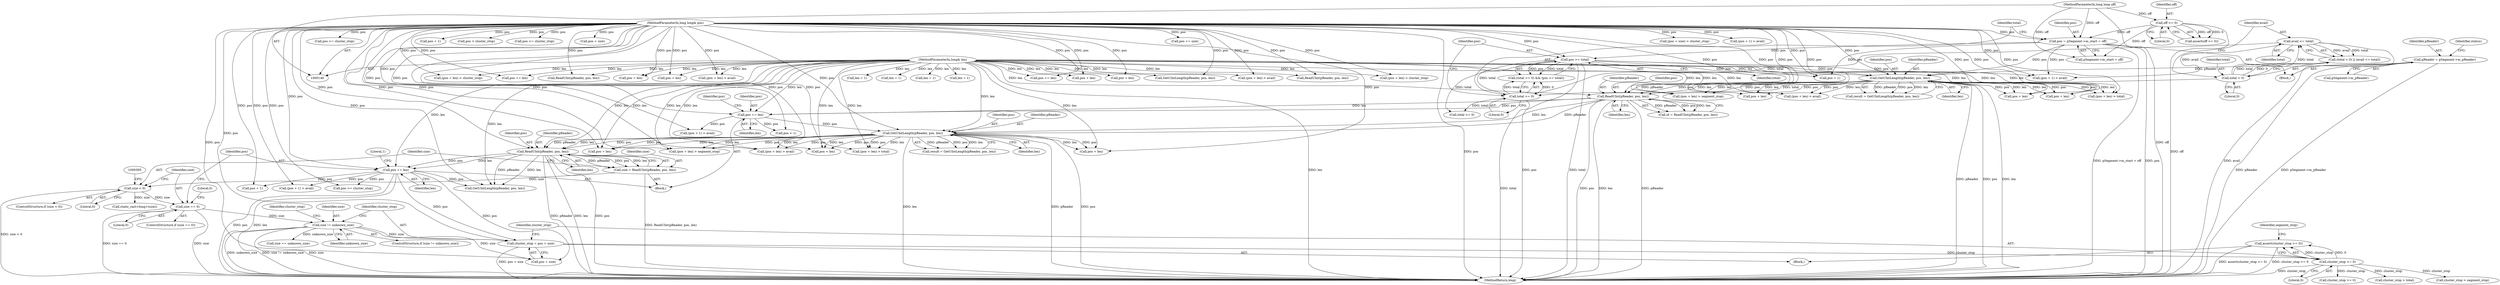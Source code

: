 digraph "0_Android_04839626ed859623901ebd3a5fd483982186b59d_146@API" {
"1000418" [label="(Call,assert(cluster_stop >= 0))"];
"1000419" [label="(Call,cluster_stop >= 0)"];
"1000413" [label="(Call,cluster_stop = pos + size)"];
"1000403" [label="(Call,pos += len)"];
"1000385" [label="(Call,ReadUInt(pReader, pos, len))"];
"1000332" [label="(Call,GetUIntLength(pReader, pos, len))"];
"1000296" [label="(Call,ReadUInt(pReader, pos, len))"];
"1000243" [label="(Call,GetUIntLength(pReader, pos, len))"];
"1000158" [label="(Call,pReader = pSegment->m_pReader)"];
"1000149" [label="(MethodParameterIn,long long& pos)"];
"1000187" [label="(Call,pos = pSegment->m_start + off)"];
"1000155" [label="(Call,off >= 0)"];
"1000148" [label="(MethodParameterIn,long long off)"];
"1000199" [label="(Call,pos >= total)"];
"1000196" [label="(Call,total >= 0)"];
"1000181" [label="(Call,total < 0)"];
"1000184" [label="(Call,avail <= total)"];
"1000150" [label="(MethodParameterIn,long& len)"];
"1000315" [label="(Call,pos += len)"];
"1000409" [label="(Call,size != unknown_size)"];
"1000398" [label="(Call,size == 0)"];
"1000390" [label="(Call,size < 0)"];
"1000383" [label="(Call,size = ReadUInt(pReader, pos, len))"];
"1000321" [label="(Identifier,pos)"];
"1000549" [label="(Call,pos + 1)"];
"1000410" [label="(Identifier,size)"];
"1000622" [label="(Call,pos > cluster_stop)"];
"1000188" [label="(Identifier,pos)"];
"1000461" [label="(Call,len = 1)"];
"1000421" [label="(Literal,0)"];
"1000183" [label="(Literal,0)"];
"1000425" [label="(Identifier,segment_stop)"];
"1000266" [label="(Call,(pos + len) > segment_stop)"];
"1000672" [label="(Call,pos <= cluster_stop)"];
"1000199" [label="(Call,pos >= total)"];
"1000186" [label="(Identifier,total)"];
"1000561" [label="(Call,GetUIntLength(pReader, pos, len))"];
"1000235" [label="(Call,len = 1)"];
"1000446" [label="(Call,cluster_stop >= 0)"];
"1000585" [label="(Call,pos + len)"];
"1000646" [label="(Call,pos + size)"];
"1000227" [label="(Block,)"];
"1000287" [label="(Call,pos + len)"];
"1000407" [label="(Literal,1)"];
"1000413" [label="(Call,cluster_stop = pos + size)"];
"1000230" [label="(Call,pos + 1)"];
"1000592" [label="(Call,(pos + len) > avail)"];
"1000391" [label="(Identifier,size)"];
"1000356" [label="(Call,pos + len)"];
"1000355" [label="(Call,(pos + len) > segment_stop)"];
"1000500" [label="(Call,(pos + len) > avail)"];
"1000368" [label="(Call,pos + len)"];
"1000390" [label="(Call,size < 0)"];
"1000375" [label="(Call,(pos + len) > avail)"];
"1000412" [label="(Block,)"];
"1000180" [label="(Call,(total < 0) || (avail <= total))"];
"1000664" [label="(Call,pos += size)"];
"1000241" [label="(Call,result = GetUIntLength(pReader, pos, len))"];
"1000534" [label="(Call,pos += len)"];
"1000415" [label="(Call,pos + size)"];
"1000151" [label="(Block,)"];
"1000388" [label="(Identifier,len)"];
"1000335" [label="(Identifier,len)"];
"1000404" [label="(Identifier,pos)"];
"1000333" [label="(Identifier,pReader)"];
"1000286" [label="(Call,(pos + len) > avail)"];
"1000200" [label="(Identifier,pos)"];
"1000419" [label="(Call,cluster_stop >= 0)"];
"1000320" [label="(Call,pos + 1)"];
"1000246" [label="(Identifier,len)"];
"1000316" [label="(Identifier,pos)"];
"1000384" [label="(Identifier,size)"];
"1000493" [label="(Call,pos + len)"];
"1000387" [label="(Identifier,pos)"];
"1000181" [label="(Call,total < 0)"];
"1000397" [label="(ControlStructure,if (size == 0))"];
"1000185" [label="(Identifier,avail)"];
"1000294" [label="(Call,id = ReadUInt(pReader, pos, len))"];
"1000267" [label="(Call,pos + len)"];
"1000554" [label="(Call,len = 1)"];
"1000455" [label="(Call,(pos + 1) > avail)"];
"1000394" [label="(Call,static_cast<long>(size))"];
"1000645" [label="(Call,(pos + size) > cluster_stop)"];
"1000243" [label="(Call,GetUIntLength(pReader, pos, len))"];
"1000437" [label="(Call,cluster_stop > total)"];
"1000548" [label="(Call,(pos + 1) > avail)"];
"1000317" [label="(Identifier,len)"];
"1000149" [label="(MethodParameterIn,long long& pos)"];
"1000399" [label="(Identifier,size)"];
"1000244" [label="(Identifier,pReader)"];
"1000402" [label="(Literal,0)"];
"1000411" [label="(Identifier,unknown_size)"];
"1000398" [label="(Call,size == 0)"];
"1000614" [label="(Call,pos += len)"];
"1000510" [label="(Call,ReadUInt(pReader, pos, len))"];
"1000584" [label="(Call,(pos + len) > cluster_stop)"];
"1000400" [label="(Literal,0)"];
"1000158" [label="(Call,pReader = pSegment->m_pReader)"];
"1000449" [label="(Call,pos >= cluster_stop)"];
"1000492" [label="(Call,(pos + len) > cluster_stop)"];
"1000389" [label="(ControlStructure,if (size < 0))"];
"1000298" [label="(Identifier,pos)"];
"1000447" [label="(Identifier,cluster_stop)"];
"1000330" [label="(Call,result = GetUIntLength(pReader, pos, len))"];
"1000408" [label="(ControlStructure,if (size != unknown_size))"];
"1000299" [label="(Identifier,len)"];
"1000635" [label="(Call,size == unknown_size)"];
"1000278" [label="(Call,(pos + len) > total)"];
"1000469" [label="(Call,GetUIntLength(pReader, pos, len))"];
"1000602" [label="(Call,ReadUInt(pReader, pos, len))"];
"1000150" [label="(MethodParameterIn,long& len)"];
"1000319" [label="(Call,(pos + 1) > avail)"];
"1000167" [label="(Identifier,status)"];
"1000296" [label="(Call,ReadUInt(pReader, pos, len))"];
"1000201" [label="(Identifier,total)"];
"1000245" [label="(Identifier,pos)"];
"1000197" [label="(Identifier,total)"];
"1000383" [label="(Call,size = ReadUInt(pReader, pos, len))"];
"1000157" [label="(Literal,0)"];
"1000414" [label="(Identifier,cluster_stop)"];
"1000334" [label="(Identifier,pos)"];
"1000155" [label="(Call,off >= 0)"];
"1000501" [label="(Call,pos + len)"];
"1000385" [label="(Call,ReadUInt(pReader, pos, len))"];
"1000187" [label="(Call,pos = pSegment->m_start + off)"];
"1000148" [label="(MethodParameterIn,long long off)"];
"1000159" [label="(Identifier,pReader)"];
"1000367" [label="(Call,(pos + len) > total)"];
"1000427" [label="(Call,cluster_stop > segment_stop)"];
"1000184" [label="(Call,avail <= total)"];
"1000403" [label="(Call,pos += len)"];
"1000420" [label="(Identifier,cluster_stop)"];
"1000456" [label="(Call,pos + 1)"];
"1000315" [label="(Call,pos += len)"];
"1000229" [label="(Call,(pos + 1) > avail)"];
"1000675" [label="(MethodReturn,long)"];
"1000196" [label="(Call,total >= 0)"];
"1000418" [label="(Call,assert(cluster_stop >= 0))"];
"1000189" [label="(Call,pSegment->m_start + off)"];
"1000409" [label="(Call,size != unknown_size)"];
"1000195" [label="(Call,(total >= 0) && (pos >= total))"];
"1000405" [label="(Identifier,len)"];
"1000275" [label="(Call,total >= 0)"];
"1000386" [label="(Identifier,pReader)"];
"1000182" [label="(Identifier,total)"];
"1000325" [label="(Call,len = 1)"];
"1000593" [label="(Call,pos + len)"];
"1000156" [label="(Identifier,off)"];
"1000332" [label="(Call,GetUIntLength(pReader, pos, len))"];
"1000279" [label="(Call,pos + len)"];
"1000198" [label="(Literal,0)"];
"1000297" [label="(Identifier,pReader)"];
"1000392" [label="(Literal,0)"];
"1000160" [label="(Call,pSegment->m_pReader)"];
"1000542" [label="(Call,pos >= cluster_stop)"];
"1000154" [label="(Call,assert(off >= 0))"];
"1000376" [label="(Call,pos + len)"];
"1000418" -> "1000412"  [label="AST: "];
"1000418" -> "1000419"  [label="CFG: "];
"1000419" -> "1000418"  [label="AST: "];
"1000425" -> "1000418"  [label="CFG: "];
"1000418" -> "1000675"  [label="DDG: assert(cluster_stop >= 0)"];
"1000418" -> "1000675"  [label="DDG: cluster_stop >= 0"];
"1000419" -> "1000418"  [label="DDG: cluster_stop"];
"1000419" -> "1000418"  [label="DDG: 0"];
"1000419" -> "1000421"  [label="CFG: "];
"1000420" -> "1000419"  [label="AST: "];
"1000421" -> "1000419"  [label="AST: "];
"1000419" -> "1000675"  [label="DDG: cluster_stop"];
"1000413" -> "1000419"  [label="DDG: cluster_stop"];
"1000419" -> "1000427"  [label="DDG: cluster_stop"];
"1000419" -> "1000437"  [label="DDG: cluster_stop"];
"1000419" -> "1000446"  [label="DDG: cluster_stop"];
"1000413" -> "1000412"  [label="AST: "];
"1000413" -> "1000415"  [label="CFG: "];
"1000414" -> "1000413"  [label="AST: "];
"1000415" -> "1000413"  [label="AST: "];
"1000420" -> "1000413"  [label="CFG: "];
"1000413" -> "1000675"  [label="DDG: pos + size"];
"1000403" -> "1000413"  [label="DDG: pos"];
"1000149" -> "1000413"  [label="DDG: pos"];
"1000409" -> "1000413"  [label="DDG: size"];
"1000403" -> "1000227"  [label="AST: "];
"1000403" -> "1000405"  [label="CFG: "];
"1000404" -> "1000403"  [label="AST: "];
"1000405" -> "1000403"  [label="AST: "];
"1000407" -> "1000403"  [label="CFG: "];
"1000403" -> "1000675"  [label="DDG: len"];
"1000403" -> "1000675"  [label="DDG: pos"];
"1000385" -> "1000403"  [label="DDG: len"];
"1000385" -> "1000403"  [label="DDG: pos"];
"1000150" -> "1000403"  [label="DDG: len"];
"1000149" -> "1000403"  [label="DDG: pos"];
"1000403" -> "1000415"  [label="DDG: pos"];
"1000403" -> "1000449"  [label="DDG: pos"];
"1000403" -> "1000455"  [label="DDG: pos"];
"1000403" -> "1000456"  [label="DDG: pos"];
"1000403" -> "1000469"  [label="DDG: pos"];
"1000385" -> "1000383"  [label="AST: "];
"1000385" -> "1000388"  [label="CFG: "];
"1000386" -> "1000385"  [label="AST: "];
"1000387" -> "1000385"  [label="AST: "];
"1000388" -> "1000385"  [label="AST: "];
"1000383" -> "1000385"  [label="CFG: "];
"1000385" -> "1000675"  [label="DDG: len"];
"1000385" -> "1000675"  [label="DDG: pos"];
"1000385" -> "1000675"  [label="DDG: pReader"];
"1000385" -> "1000383"  [label="DDG: pReader"];
"1000385" -> "1000383"  [label="DDG: pos"];
"1000385" -> "1000383"  [label="DDG: len"];
"1000332" -> "1000385"  [label="DDG: pReader"];
"1000332" -> "1000385"  [label="DDG: pos"];
"1000332" -> "1000385"  [label="DDG: len"];
"1000149" -> "1000385"  [label="DDG: pos"];
"1000150" -> "1000385"  [label="DDG: len"];
"1000385" -> "1000469"  [label="DDG: pReader"];
"1000385" -> "1000469"  [label="DDG: len"];
"1000332" -> "1000330"  [label="AST: "];
"1000332" -> "1000335"  [label="CFG: "];
"1000333" -> "1000332"  [label="AST: "];
"1000334" -> "1000332"  [label="AST: "];
"1000335" -> "1000332"  [label="AST: "];
"1000330" -> "1000332"  [label="CFG: "];
"1000332" -> "1000675"  [label="DDG: pos"];
"1000332" -> "1000675"  [label="DDG: pReader"];
"1000332" -> "1000675"  [label="DDG: len"];
"1000332" -> "1000330"  [label="DDG: pReader"];
"1000332" -> "1000330"  [label="DDG: pos"];
"1000332" -> "1000330"  [label="DDG: len"];
"1000296" -> "1000332"  [label="DDG: pReader"];
"1000296" -> "1000332"  [label="DDG: len"];
"1000149" -> "1000332"  [label="DDG: pos"];
"1000315" -> "1000332"  [label="DDG: pos"];
"1000150" -> "1000332"  [label="DDG: len"];
"1000332" -> "1000355"  [label="DDG: pos"];
"1000332" -> "1000355"  [label="DDG: len"];
"1000332" -> "1000356"  [label="DDG: pos"];
"1000332" -> "1000356"  [label="DDG: len"];
"1000332" -> "1000367"  [label="DDG: pos"];
"1000332" -> "1000367"  [label="DDG: len"];
"1000332" -> "1000368"  [label="DDG: pos"];
"1000332" -> "1000368"  [label="DDG: len"];
"1000332" -> "1000375"  [label="DDG: pos"];
"1000332" -> "1000375"  [label="DDG: len"];
"1000332" -> "1000376"  [label="DDG: pos"];
"1000332" -> "1000376"  [label="DDG: len"];
"1000296" -> "1000294"  [label="AST: "];
"1000296" -> "1000299"  [label="CFG: "];
"1000297" -> "1000296"  [label="AST: "];
"1000298" -> "1000296"  [label="AST: "];
"1000299" -> "1000296"  [label="AST: "];
"1000294" -> "1000296"  [label="CFG: "];
"1000296" -> "1000675"  [label="DDG: pos"];
"1000296" -> "1000675"  [label="DDG: len"];
"1000296" -> "1000675"  [label="DDG: pReader"];
"1000296" -> "1000294"  [label="DDG: pReader"];
"1000296" -> "1000294"  [label="DDG: pos"];
"1000296" -> "1000294"  [label="DDG: len"];
"1000243" -> "1000296"  [label="DDG: pReader"];
"1000243" -> "1000296"  [label="DDG: pos"];
"1000243" -> "1000296"  [label="DDG: len"];
"1000149" -> "1000296"  [label="DDG: pos"];
"1000150" -> "1000296"  [label="DDG: len"];
"1000296" -> "1000315"  [label="DDG: len"];
"1000296" -> "1000315"  [label="DDG: pos"];
"1000243" -> "1000241"  [label="AST: "];
"1000243" -> "1000246"  [label="CFG: "];
"1000244" -> "1000243"  [label="AST: "];
"1000245" -> "1000243"  [label="AST: "];
"1000246" -> "1000243"  [label="AST: "];
"1000241" -> "1000243"  [label="CFG: "];
"1000243" -> "1000675"  [label="DDG: pReader"];
"1000243" -> "1000675"  [label="DDG: pos"];
"1000243" -> "1000675"  [label="DDG: len"];
"1000243" -> "1000241"  [label="DDG: pReader"];
"1000243" -> "1000241"  [label="DDG: pos"];
"1000243" -> "1000241"  [label="DDG: len"];
"1000158" -> "1000243"  [label="DDG: pReader"];
"1000149" -> "1000243"  [label="DDG: pos"];
"1000187" -> "1000243"  [label="DDG: pos"];
"1000199" -> "1000243"  [label="DDG: pos"];
"1000150" -> "1000243"  [label="DDG: len"];
"1000243" -> "1000266"  [label="DDG: pos"];
"1000243" -> "1000266"  [label="DDG: len"];
"1000243" -> "1000267"  [label="DDG: pos"];
"1000243" -> "1000267"  [label="DDG: len"];
"1000243" -> "1000278"  [label="DDG: pos"];
"1000243" -> "1000278"  [label="DDG: len"];
"1000243" -> "1000279"  [label="DDG: pos"];
"1000243" -> "1000279"  [label="DDG: len"];
"1000243" -> "1000286"  [label="DDG: pos"];
"1000243" -> "1000286"  [label="DDG: len"];
"1000243" -> "1000287"  [label="DDG: pos"];
"1000243" -> "1000287"  [label="DDG: len"];
"1000158" -> "1000151"  [label="AST: "];
"1000158" -> "1000160"  [label="CFG: "];
"1000159" -> "1000158"  [label="AST: "];
"1000160" -> "1000158"  [label="AST: "];
"1000167" -> "1000158"  [label="CFG: "];
"1000158" -> "1000675"  [label="DDG: pReader"];
"1000158" -> "1000675"  [label="DDG: pSegment->m_pReader"];
"1000149" -> "1000146"  [label="AST: "];
"1000149" -> "1000675"  [label="DDG: pos"];
"1000149" -> "1000187"  [label="DDG: pos"];
"1000149" -> "1000199"  [label="DDG: pos"];
"1000149" -> "1000229"  [label="DDG: pos"];
"1000149" -> "1000230"  [label="DDG: pos"];
"1000149" -> "1000266"  [label="DDG: pos"];
"1000149" -> "1000267"  [label="DDG: pos"];
"1000149" -> "1000278"  [label="DDG: pos"];
"1000149" -> "1000279"  [label="DDG: pos"];
"1000149" -> "1000286"  [label="DDG: pos"];
"1000149" -> "1000287"  [label="DDG: pos"];
"1000149" -> "1000315"  [label="DDG: pos"];
"1000149" -> "1000319"  [label="DDG: pos"];
"1000149" -> "1000320"  [label="DDG: pos"];
"1000149" -> "1000355"  [label="DDG: pos"];
"1000149" -> "1000356"  [label="DDG: pos"];
"1000149" -> "1000367"  [label="DDG: pos"];
"1000149" -> "1000368"  [label="DDG: pos"];
"1000149" -> "1000375"  [label="DDG: pos"];
"1000149" -> "1000376"  [label="DDG: pos"];
"1000149" -> "1000415"  [label="DDG: pos"];
"1000149" -> "1000449"  [label="DDG: pos"];
"1000149" -> "1000455"  [label="DDG: pos"];
"1000149" -> "1000456"  [label="DDG: pos"];
"1000149" -> "1000469"  [label="DDG: pos"];
"1000149" -> "1000492"  [label="DDG: pos"];
"1000149" -> "1000493"  [label="DDG: pos"];
"1000149" -> "1000500"  [label="DDG: pos"];
"1000149" -> "1000501"  [label="DDG: pos"];
"1000149" -> "1000510"  [label="DDG: pos"];
"1000149" -> "1000534"  [label="DDG: pos"];
"1000149" -> "1000542"  [label="DDG: pos"];
"1000149" -> "1000548"  [label="DDG: pos"];
"1000149" -> "1000549"  [label="DDG: pos"];
"1000149" -> "1000561"  [label="DDG: pos"];
"1000149" -> "1000584"  [label="DDG: pos"];
"1000149" -> "1000585"  [label="DDG: pos"];
"1000149" -> "1000592"  [label="DDG: pos"];
"1000149" -> "1000593"  [label="DDG: pos"];
"1000149" -> "1000602"  [label="DDG: pos"];
"1000149" -> "1000614"  [label="DDG: pos"];
"1000149" -> "1000622"  [label="DDG: pos"];
"1000149" -> "1000645"  [label="DDG: pos"];
"1000149" -> "1000646"  [label="DDG: pos"];
"1000149" -> "1000664"  [label="DDG: pos"];
"1000149" -> "1000672"  [label="DDG: pos"];
"1000187" -> "1000151"  [label="AST: "];
"1000187" -> "1000189"  [label="CFG: "];
"1000188" -> "1000187"  [label="AST: "];
"1000189" -> "1000187"  [label="AST: "];
"1000197" -> "1000187"  [label="CFG: "];
"1000187" -> "1000675"  [label="DDG: pos"];
"1000187" -> "1000675"  [label="DDG: pSegment->m_start + off"];
"1000155" -> "1000187"  [label="DDG: off"];
"1000148" -> "1000187"  [label="DDG: off"];
"1000187" -> "1000199"  [label="DDG: pos"];
"1000187" -> "1000229"  [label="DDG: pos"];
"1000187" -> "1000230"  [label="DDG: pos"];
"1000155" -> "1000154"  [label="AST: "];
"1000155" -> "1000157"  [label="CFG: "];
"1000156" -> "1000155"  [label="AST: "];
"1000157" -> "1000155"  [label="AST: "];
"1000154" -> "1000155"  [label="CFG: "];
"1000155" -> "1000675"  [label="DDG: off"];
"1000155" -> "1000154"  [label="DDG: off"];
"1000155" -> "1000154"  [label="DDG: 0"];
"1000148" -> "1000155"  [label="DDG: off"];
"1000155" -> "1000189"  [label="DDG: off"];
"1000148" -> "1000146"  [label="AST: "];
"1000148" -> "1000675"  [label="DDG: off"];
"1000148" -> "1000189"  [label="DDG: off"];
"1000199" -> "1000195"  [label="AST: "];
"1000199" -> "1000201"  [label="CFG: "];
"1000200" -> "1000199"  [label="AST: "];
"1000201" -> "1000199"  [label="AST: "];
"1000195" -> "1000199"  [label="CFG: "];
"1000199" -> "1000675"  [label="DDG: total"];
"1000199" -> "1000675"  [label="DDG: pos"];
"1000199" -> "1000195"  [label="DDG: pos"];
"1000199" -> "1000195"  [label="DDG: total"];
"1000196" -> "1000199"  [label="DDG: total"];
"1000199" -> "1000229"  [label="DDG: pos"];
"1000199" -> "1000230"  [label="DDG: pos"];
"1000199" -> "1000275"  [label="DDG: total"];
"1000196" -> "1000195"  [label="AST: "];
"1000196" -> "1000198"  [label="CFG: "];
"1000197" -> "1000196"  [label="AST: "];
"1000198" -> "1000196"  [label="AST: "];
"1000200" -> "1000196"  [label="CFG: "];
"1000195" -> "1000196"  [label="CFG: "];
"1000196" -> "1000675"  [label="DDG: total"];
"1000196" -> "1000195"  [label="DDG: total"];
"1000196" -> "1000195"  [label="DDG: 0"];
"1000181" -> "1000196"  [label="DDG: total"];
"1000184" -> "1000196"  [label="DDG: total"];
"1000196" -> "1000275"  [label="DDG: total"];
"1000181" -> "1000180"  [label="AST: "];
"1000181" -> "1000183"  [label="CFG: "];
"1000182" -> "1000181"  [label="AST: "];
"1000183" -> "1000181"  [label="AST: "];
"1000185" -> "1000181"  [label="CFG: "];
"1000180" -> "1000181"  [label="CFG: "];
"1000181" -> "1000180"  [label="DDG: total"];
"1000181" -> "1000180"  [label="DDG: 0"];
"1000181" -> "1000184"  [label="DDG: total"];
"1000184" -> "1000180"  [label="AST: "];
"1000184" -> "1000186"  [label="CFG: "];
"1000185" -> "1000184"  [label="AST: "];
"1000186" -> "1000184"  [label="AST: "];
"1000180" -> "1000184"  [label="CFG: "];
"1000184" -> "1000675"  [label="DDG: avail"];
"1000184" -> "1000180"  [label="DDG: avail"];
"1000184" -> "1000180"  [label="DDG: total"];
"1000184" -> "1000229"  [label="DDG: avail"];
"1000150" -> "1000146"  [label="AST: "];
"1000150" -> "1000675"  [label="DDG: len"];
"1000150" -> "1000235"  [label="DDG: len"];
"1000150" -> "1000266"  [label="DDG: len"];
"1000150" -> "1000267"  [label="DDG: len"];
"1000150" -> "1000278"  [label="DDG: len"];
"1000150" -> "1000279"  [label="DDG: len"];
"1000150" -> "1000286"  [label="DDG: len"];
"1000150" -> "1000287"  [label="DDG: len"];
"1000150" -> "1000315"  [label="DDG: len"];
"1000150" -> "1000325"  [label="DDG: len"];
"1000150" -> "1000355"  [label="DDG: len"];
"1000150" -> "1000356"  [label="DDG: len"];
"1000150" -> "1000367"  [label="DDG: len"];
"1000150" -> "1000368"  [label="DDG: len"];
"1000150" -> "1000375"  [label="DDG: len"];
"1000150" -> "1000376"  [label="DDG: len"];
"1000150" -> "1000461"  [label="DDG: len"];
"1000150" -> "1000469"  [label="DDG: len"];
"1000150" -> "1000492"  [label="DDG: len"];
"1000150" -> "1000493"  [label="DDG: len"];
"1000150" -> "1000500"  [label="DDG: len"];
"1000150" -> "1000501"  [label="DDG: len"];
"1000150" -> "1000510"  [label="DDG: len"];
"1000150" -> "1000534"  [label="DDG: len"];
"1000150" -> "1000554"  [label="DDG: len"];
"1000150" -> "1000561"  [label="DDG: len"];
"1000150" -> "1000584"  [label="DDG: len"];
"1000150" -> "1000585"  [label="DDG: len"];
"1000150" -> "1000592"  [label="DDG: len"];
"1000150" -> "1000593"  [label="DDG: len"];
"1000150" -> "1000602"  [label="DDG: len"];
"1000150" -> "1000614"  [label="DDG: len"];
"1000315" -> "1000227"  [label="AST: "];
"1000315" -> "1000317"  [label="CFG: "];
"1000316" -> "1000315"  [label="AST: "];
"1000317" -> "1000315"  [label="AST: "];
"1000321" -> "1000315"  [label="CFG: "];
"1000315" -> "1000319"  [label="DDG: pos"];
"1000315" -> "1000320"  [label="DDG: pos"];
"1000409" -> "1000408"  [label="AST: "];
"1000409" -> "1000411"  [label="CFG: "];
"1000410" -> "1000409"  [label="AST: "];
"1000411" -> "1000409"  [label="AST: "];
"1000414" -> "1000409"  [label="CFG: "];
"1000447" -> "1000409"  [label="CFG: "];
"1000409" -> "1000675"  [label="DDG: unknown_size"];
"1000409" -> "1000675"  [label="DDG: size != unknown_size"];
"1000409" -> "1000675"  [label="DDG: size"];
"1000398" -> "1000409"  [label="DDG: size"];
"1000409" -> "1000415"  [label="DDG: size"];
"1000409" -> "1000635"  [label="DDG: unknown_size"];
"1000398" -> "1000397"  [label="AST: "];
"1000398" -> "1000400"  [label="CFG: "];
"1000399" -> "1000398"  [label="AST: "];
"1000400" -> "1000398"  [label="AST: "];
"1000402" -> "1000398"  [label="CFG: "];
"1000404" -> "1000398"  [label="CFG: "];
"1000398" -> "1000675"  [label="DDG: size == 0"];
"1000398" -> "1000675"  [label="DDG: size"];
"1000390" -> "1000398"  [label="DDG: size"];
"1000390" -> "1000389"  [label="AST: "];
"1000390" -> "1000392"  [label="CFG: "];
"1000391" -> "1000390"  [label="AST: "];
"1000392" -> "1000390"  [label="AST: "];
"1000395" -> "1000390"  [label="CFG: "];
"1000399" -> "1000390"  [label="CFG: "];
"1000390" -> "1000675"  [label="DDG: size < 0"];
"1000383" -> "1000390"  [label="DDG: size"];
"1000390" -> "1000394"  [label="DDG: size"];
"1000383" -> "1000227"  [label="AST: "];
"1000384" -> "1000383"  [label="AST: "];
"1000391" -> "1000383"  [label="CFG: "];
"1000383" -> "1000675"  [label="DDG: ReadUInt(pReader, pos, len)"];
}
